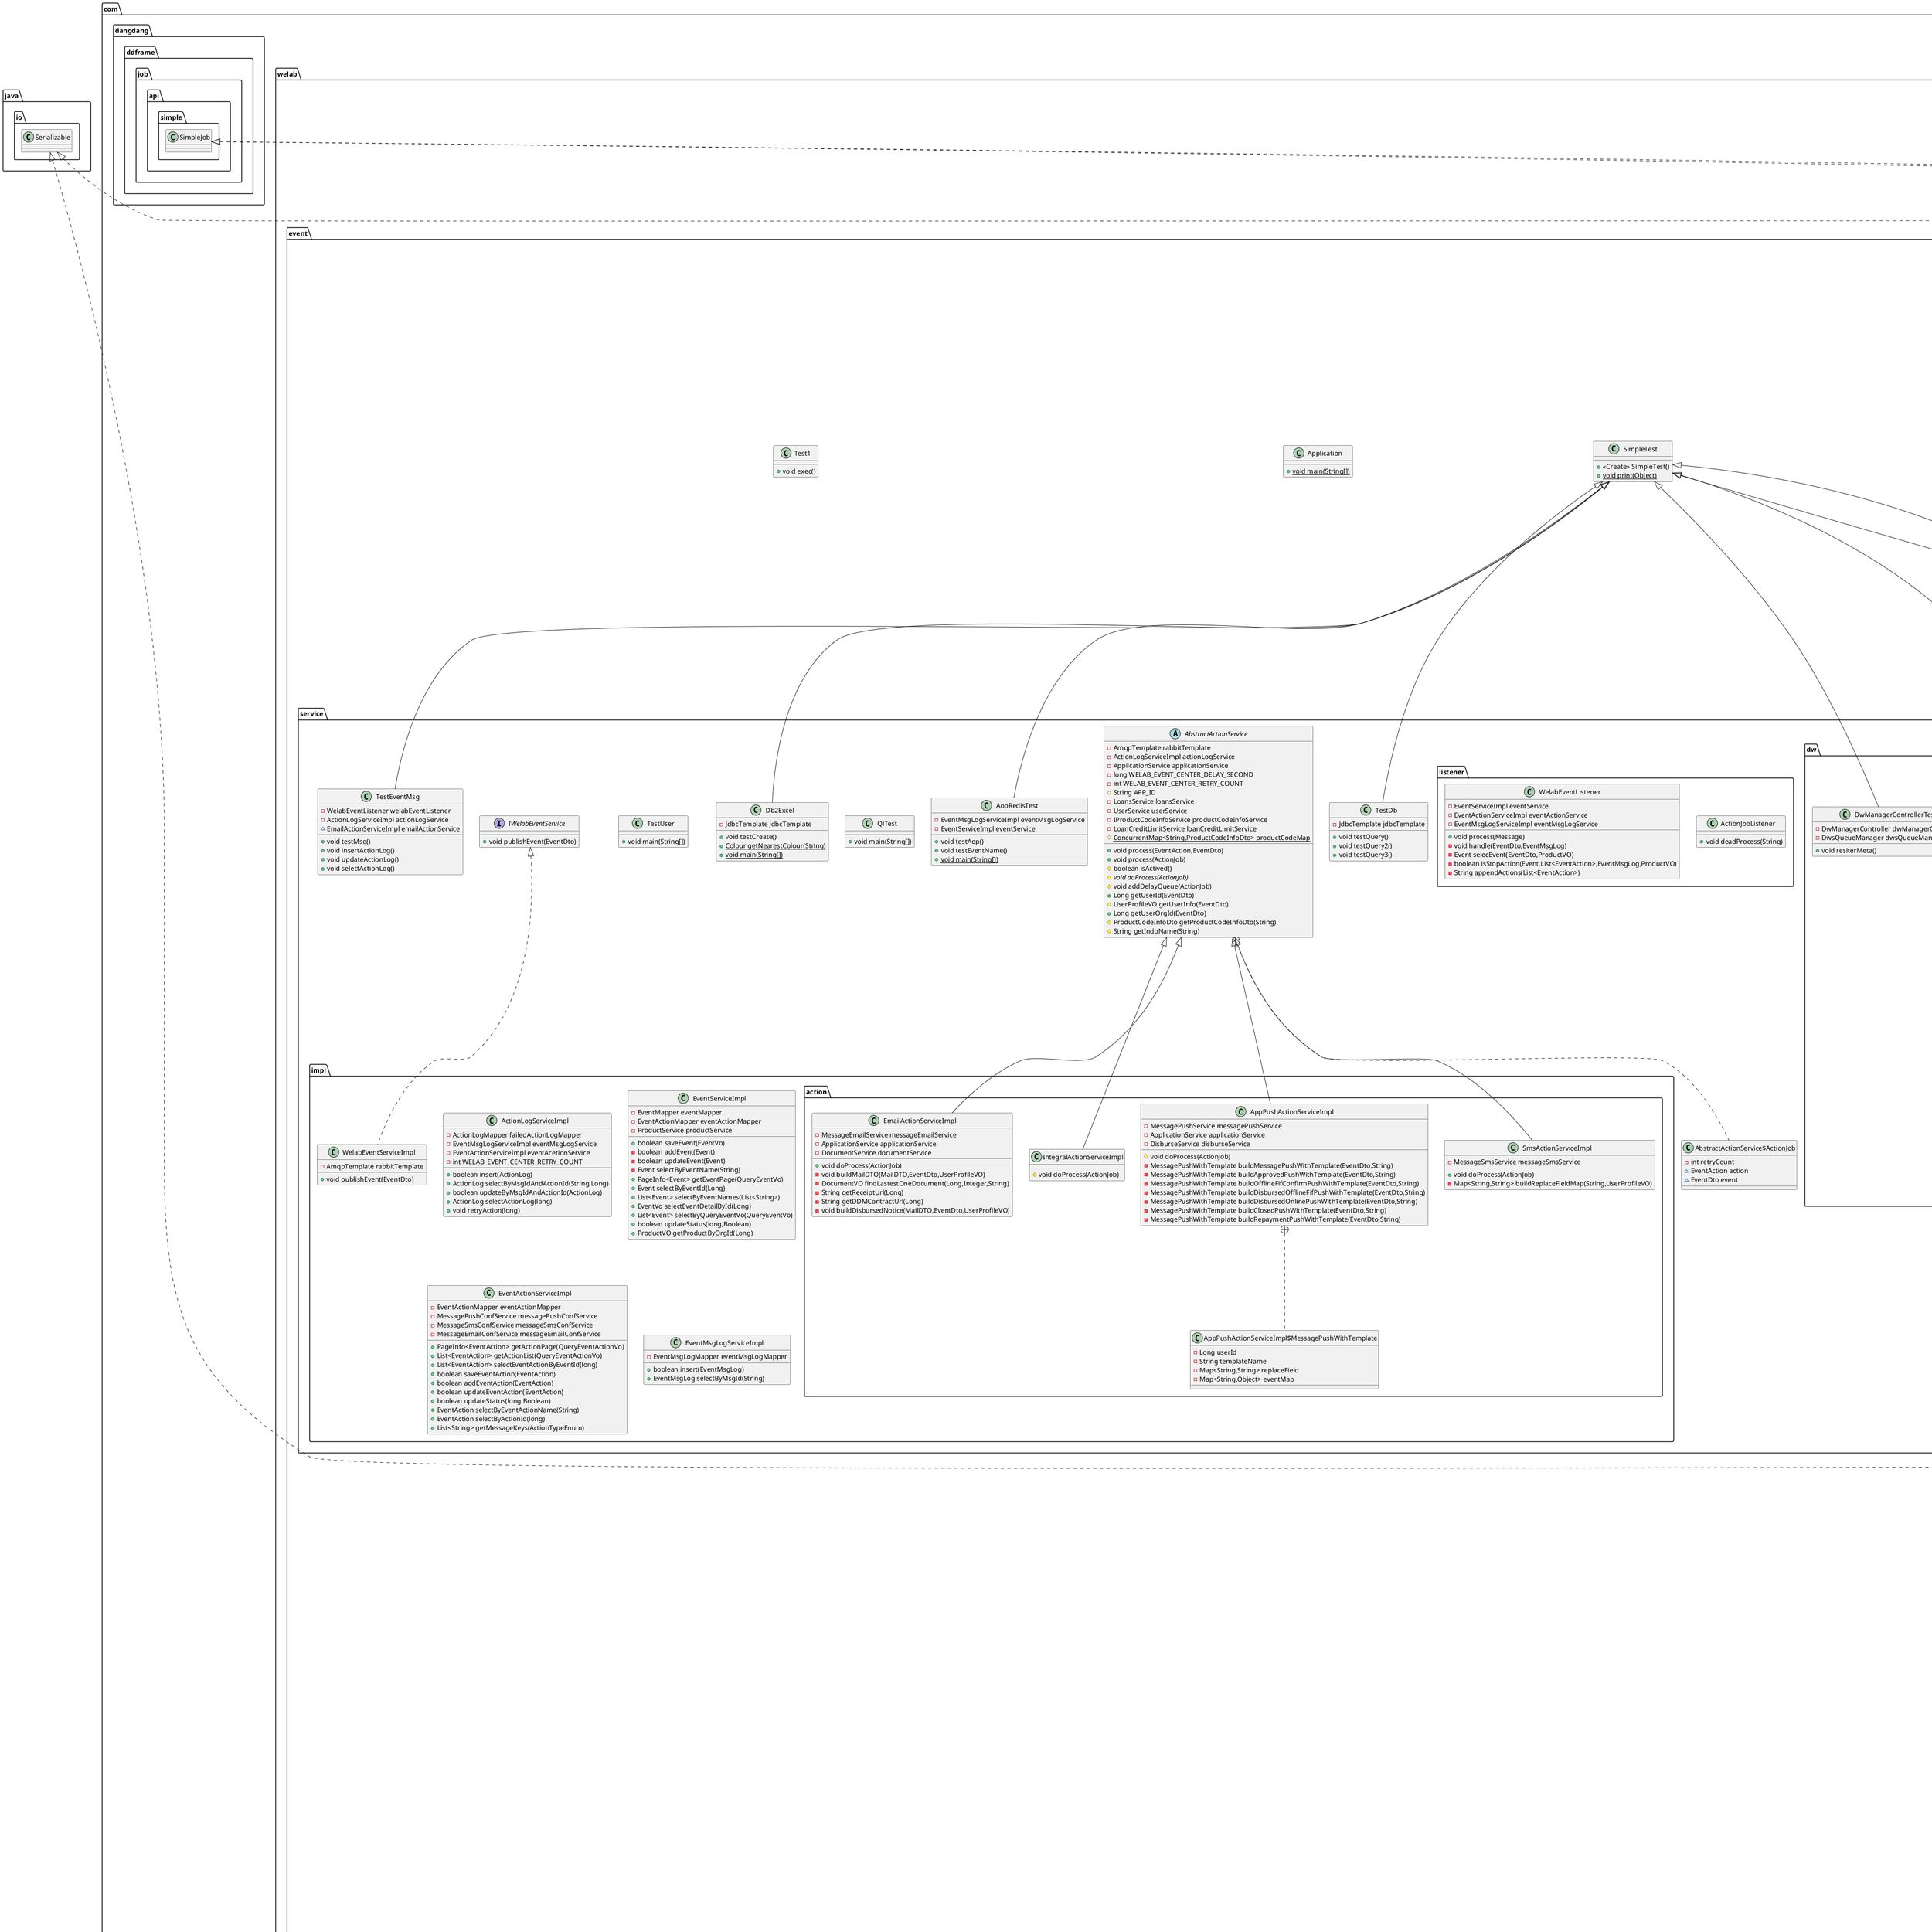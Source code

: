 @startuml
class com.welab.event.service.TestDb {
- JdbcTemplate jdbcTemplate
+ void testQuery()
+ void testQuery2()
+ void testQuery3()
}
class com.welab.event.web.EventControllerTest {
+ void testSave()
}
abstract class com.welab.event.service.AbstractActionService {
- AmqpTemplate rabbitTemplate
- ActionLogServiceImpl actionLogService
- ApplicationService applicationService
- long WELAB_EVENT_CENTER_DELAY_SECOND
- int WELAB_EVENT_CENTER_RETRY_COUNT
# String APP_ID
- LoansService loansService
- UserService userService
- IProductCodeInfoService productCodeInfoService
- LoanCreditLimitService loanCreditLimitService
# {static} ConcurrentMap<String,ProductCodeInfoDto> productCodeMap
+ void process(EventAction,EventDto)
+ void process(ActionJob)
# boolean isActived()
# {abstract}void doProcess(ActionJob)
# void addDelayQueue(ActionJob)
+ Long getUserId(EventDto)
# UserProfileVO getUserInfo(EventDto)
+ Long getUserOrgId(EventDto)
# ProductCodeInfoDto getProductCodeInfoDto(String)
# String getIndoName(String)
}
class com.welab.event.service.AbstractActionService$ActionJob {
- int retryCount
~ EventAction action
~ EventDto event
}
interface com.welab.event.mapper.SecondaryProcessingMetaMapper {
~ long countByExample(SecondaryProcessingMetaExample)
~ int deleteByExample(SecondaryProcessingMetaExample)
~ int deleteByPrimaryKey(Long)
~ int insert(SecondaryProcessingMeta)
~ int insertSelective(SecondaryProcessingMeta)
~ List<SecondaryProcessingMeta> selectByExampleWithBLOBs(SecondaryProcessingMetaExample)
~ List<SecondaryProcessingMeta> selectByExample(SecondaryProcessingMetaExample)
~ SecondaryProcessingMeta selectByPrimaryKey(Long)
~ int updateByExampleSelective(SecondaryProcessingMeta,SecondaryProcessingMetaExample)
~ int updateByExampleWithBLOBs(SecondaryProcessingMeta,SecondaryProcessingMetaExample)
~ int updateByExample(SecondaryProcessingMeta,SecondaryProcessingMetaExample)
~ int updateByPrimaryKeySelective(SecondaryProcessingMeta)
~ int updateByPrimaryKeyWithBLOBs(SecondaryProcessingMeta)
~ int updateByPrimaryKey(SecondaryProcessingMeta)
}
class com.welab.event.service.impl.action.SmsActionServiceImpl {
- MessageSmsService messageSmsService
+ void doProcess(ActionJob)
- Map<String,String> buildReplaceFieldMap(String,UserProfileVO)
}
interface com.welab.event.config.rocketmq.listener.MsgQueueListener {
+ void execute(MetaData)
}
class com.welab.event.config.DWConfigruation {
- RocketMQConsumerCmdExe rocketMQConsumerCmdExe
- Environment env
+ DruidDataSource getAllRead()
+ void run(ApplicationArguments)
}
class com.welab.event.service.impl.WelabEventServiceImpl {
- AmqpTemplate rabbitTemplate
+ void publishEvent(EventDto)
}
class com.welab.event.constant.WeLabEventConstants {
+ {static} long DEFAULT_ORG_ID
+ {static} int DEFAULT_PAGE
+ {static} int DEFAULT_PAGE_SIZE
+ {static} String DEFAULT_ENCODING
+ {static} String REDIS_KEY_PREFIX
- <<Create>> WeLabEventConstants()
+ {static} String getCacheKey(String)
}
class com.welab.event.constant.WeLabEventConstants$EventParamConstant {
+ {static} String EVENT_PARAM_MAP_CACHE_USER_INFO_KEY
+ {static} String EVENT_PARAM_MAP_USER_ID_KEY
+ {static} String EVENT_PARAM_MAP_USER_MOBILE_KEY
+ {static} String EVENT_PARAM_MAP_LOAN_NUMBER_KEY
+ {static} String EVENT_PARAM_MAP_ORG_ID_KEY
+ {static} String EVENT_PARAM_MAP_CLOSEDAT_KEY
+ {static} String EVENT_PARAM_MAP_REPAYMENT_AMOUNT_KEY
+ {static} String EVENT_PARAM_MAP_REPAYMENTAT_KEY
+ {static} String EVENT_PARAM_MAP_DISBURSEDDATE_KEY
+ {static} String EVENT_PARAM_MAP_DISBURSEAMOUNT_KEY
+ {static} String EVENT_PARAM_MAP_VIRTUALACCOUNTS_KEY
- <<Create>> EventParamConstant()
}
class com.welab.event.constant.WeLabEventConstants$ActionConfigConstant {
+ {static} String SMS_ACTION_BEAN_NAME
+ {static} String EMAIL_ACTION_BEAN_NAME
+ {static} String APP_PUSH_ACTION_BEAN_NAME
+ {static} String INTEGRAL_ACTION_BEAN_NAME
- <<Create>> ActionConfigConstant()
}
class com.welab.event.service.AopRedisTest {
- EventMsgLogServiceImpl eventMsgLogService
- EventServiceImpl eventService
+ void testAop()
+ void testEventName()
+ {static} void main(String[])
}
class com.welab.event.model.EventMsgLog {
- Long id
- String msgId
- Long userId
- String name
- String param
- String actions
- Date createdAt
}
class com.welab.event.model.PartitionData {
- Integer patition
- String topic
- Long offset
- String msgId
- MetaData mmsg
}
class com.welab.event.app.command.dw.AssociationRelationshipHandlerCmdExe {
# RestStatus sinkData(EsData)
# EsData buildSinkData(DmHandlerInfo)
# void reBuildData(AssociationRelationDmHandlerInfo,EsData,String)
- void reBuildDataByPkConfig(AssociationRelationDmHandlerInfo,EsData,String)
- void reBuildDataBySql(AssociationRelationDmHandlerInfo,EsData,String)
}
class com.welab.event.service.impl.ActionLogServiceImpl {
- ActionLogMapper failedActionLogMapper
- EventMsgLogServiceImpl eventMsgLogService
- EventActionServiceImpl eventAcetionService
- int WELAB_EVENT_CENTER_RETRY_COUNT
+ boolean insert(ActionLog)
+ ActionLog selectByMsgIdAndActionId(String,Long)
+ boolean updateByMsgIdAndActionId(ActionLog)
+ ActionLog selectActionLog(long)
+ void retryAction(long)
}
class com.welab.event.app.command.dw.second.AssociationRelationHandler {
- String sourceDwTable
- List<String> keyFields
- String sourceDwTableNestedFieldName
- boolean nested
~ JedisCluster clusterClient
+ <<Create>> AssociationRelationHandler(JSONObject)
+ void handler(EsDataExt)
# void initBean()
+ boolean filter(EsDataExt)
+ ConsumeConcurrentlyStatus consumeMessage(List<MessageExt>,ConsumeConcurrentlyContext)
}
class com.welab.event.util.LocalCacheUtils {
- {static} Cache<String,Object> LOCAL_CACHE
+ {static} String METADATA_KEY
+ {static} String cacheKey
+ {static} String OTHERKEY
- <<Create>> LocalCacheUtils()
+ {static} MetaDataMapping getMetaData(String)
+ {static} List<String> getMetaDataMappingList()
+ {static} CanalMetaInfo getMetaInfoOtherConfig(String)
+ {static} void refresh(String)
}
class com.welab.event.vo.MetaInitVo {
- String meta
- String fullDataTask
- Object pkVlaue
- boolean pkVbatch
}
class com.welab.event.config.rocketmq.listener.MetaDataProcess {
- MetaDataMappingManager metaDataMappingManager
+ void execute(MetaData)
}
class com.welab.event.vo.CanalMetaInfoVO {
- Long id
- String metaName
- String currentMode
- Long lastPkId
- String meta
- String metaUpdate
- String initScript
}
class com.welab.event.app.manager.group.DwsGroupForTopicManager {
+ void subscriptionQueue(String,boolean,String)
# void subscriptionHandler(String,Map<String,List<ConsumerInfo>>,int,String)
# void subsQueue(String,int,AtomicInteger,String,String,String)
+ void registerMeta(String)
+ void registerTopic(String,String)
+ boolean buildPartition(List<String>,RocketMQDWSConsumerComponent)
+ Integer getMaxSubs(String,boolean)
+ void registerPath(String)
+ String getBeanType()
}
enum com.welab.event.enums.MetaInfoStatusEnum {
+  FULL_COLUMN
+  INCREMENT_COLUMN
+  NORMAL
- int mode
+ {static} MetaInfoStatusEnum getEnum(Integer)
}
class com.welab.event.service.QlTest {
+ {static} void main(String[])
}
interface com.welab.event.mapper.EventActionMapper {
~ int insert(EventAction)
~ List<EventAction> selectByQueryEventActionVo(QueryEventActionVo)
~ int updateByPrimaryKey(EventAction)
~ List<EventAction> selectEventActionByEventId(Long)
~ int deleteEventActionByEventId(Long)
~ int insertEventActionRel(Long,List<Long>)
}
class com.welab.event.model.dw.ConsumerInfo {
- String dataBase
- String sourceTable
- String targetTable
}
enum com.welab.event.constant.ESHandlerTypeEnum {
+  WRITE_HANDLER
+  SCRIPT_HANDLER
- Byte typeValue
}
class com.welab.event.vo.QueryEventActionVo {
- int pageNum
- int pageSize
- String nameLike
}
class com.welab.event.app.component.es.EsUtilComponent {
- RestHighLevelClient client
- JedisCluster redisClient
- {static} ConcurrentHashMap<String,String> SCRIPT_MAP
- String INDEX
- String UPDATE
- String DELETE
+ RestStatus createIndex(String)
+ RestStatus addDocument(String,JSONObject,String)
+ RestStatus addScript(String,String)
- void initScript(String,String)
+ void addColumn(String,JSONObject)
- XContentBuilder buildProp(XContentBuilder,String,JSONObject)
- XContentBuilder newProp(XContentBuilder,JSONObject)
- XContentBuilder process(XContentBuilder,JSONObject)
+ RestStatus deleteDocument(String,String)
+ RestStatus updateDocument(UpdateRequest)
+ RestStatus updateDocument(String,JSONObject,String)
+ RestStatus updateToDeleteDocument(String,JSONObject,String)
+ boolean existDocument(String,String)
+ Map<String,Object> findDocumentAllFiled(String,String,String[])
+ RestStatus updateOrAddNested(String,JSONObject,String,String,String,String)
+ RestStatus bulkRequest(String,Map<String,Object>)
+ RestStatus bulkRequestForUpdate(String,List<UpdateRequest>)
# String getFailMsg(BulkItemResponse,DocWriteRequest<?>)
+ MultiGetResponse bulkRequestForGet(String,List<Item>)
+ RestStatus bulkRequestForAdd(String,List<IndexRequest>)
+ UpdateRequest buildExecScript(String,String,String)
+ SearchResponse search(SearchRequest)
+ JSONObject queryOneBySQL(String)
+ JSONObject queryOneBySQL(String,List<JSONObject>)
+ {static} Comparator<? super JSONObject> buildComparator(List<JSONObject>)
}
class com.welab.event.model.CanalMetaProcessExample {
# String orderByClause
# boolean distinct
# List<Criteria> oredCriteria
+ <<Create>> CanalMetaProcessExample()
+ void setOrderByClause(String)
+ String getOrderByClause()
+ void setDistinct(boolean)
+ boolean isDistinct()
+ List<Criteria> getOredCriteria()
+ void or(Criteria)
+ Criteria or()
+ Criteria createCriteria()
# Criteria createCriteriaInternal()
+ void clear()
}
abstract class com.welab.event.model.CanalMetaProcessExample$GeneratedCriteria {
# List<Criterion> criteria
# <<Create>> GeneratedCriteria()
+ boolean isValid()
+ List<Criterion> getAllCriteria()
+ List<Criterion> getCriteria()
# void addCriterion(String)
# void addCriterion(String,Object,String)
# void addCriterion(String,Object,Object,String)
+ Criteria andIdIsNull()
+ Criteria andIdIsNotNull()
+ Criteria andIdEqualTo(Long)
+ Criteria andIdNotEqualTo(Long)
+ Criteria andIdGreaterThan(Long)
+ Criteria andIdGreaterThanOrEqualTo(Long)
+ Criteria andIdLessThan(Long)
+ Criteria andIdLessThanOrEqualTo(Long)
+ Criteria andIdIn(List<Long>)
+ Criteria andIdNotIn(List<Long>)
+ Criteria andIdBetween(Long,Long)
+ Criteria andIdNotBetween(Long,Long)
+ Criteria andMetaIsNull()
+ Criteria andMetaIsNotNull()
+ Criteria andMetaEqualTo(String)
+ Criteria andMetaNotEqualTo(String)
+ Criteria andMetaGreaterThan(String)
+ Criteria andMetaGreaterThanOrEqualTo(String)
+ Criteria andMetaLessThan(String)
+ Criteria andMetaLessThanOrEqualTo(String)
+ Criteria andMetaLike(String)
+ Criteria andMetaNotLike(String)
+ Criteria andMetaIn(List<String>)
+ Criteria andMetaNotIn(List<String>)
+ Criteria andMetaBetween(String,String)
+ Criteria andMetaNotBetween(String,String)
+ Criteria andTopicIsNull()
+ Criteria andTopicIsNotNull()
+ Criteria andTopicEqualTo(String)
+ Criteria andTopicNotEqualTo(String)
+ Criteria andTopicGreaterThan(String)
+ Criteria andTopicGreaterThanOrEqualTo(String)
+ Criteria andTopicLessThan(String)
+ Criteria andTopicLessThanOrEqualTo(String)
+ Criteria andTopicLike(String)
+ Criteria andTopicNotLike(String)
+ Criteria andTopicIn(List<String>)
+ Criteria andTopicNotIn(List<String>)
+ Criteria andTopicBetween(String,String)
+ Criteria andTopicNotBetween(String,String)
+ Criteria andPartitionTextIsNull()
+ Criteria andPartitionTextIsNotNull()
+ Criteria andPartitionTextEqualTo(String)
+ Criteria andPartitionTextNotEqualTo(String)
+ Criteria andPartitionTextGreaterThan(String)
+ Criteria andPartitionTextGreaterThanOrEqualTo(String)
+ Criteria andPartitionTextLessThan(String)
+ Criteria andPartitionTextLessThanOrEqualTo(String)
+ Criteria andPartitionTextLike(String)
+ Criteria andPartitionTextNotLike(String)
+ Criteria andPartitionTextIn(List<String>)
+ Criteria andPartitionTextNotIn(List<String>)
+ Criteria andPartitionTextBetween(String,String)
+ Criteria andPartitionTextNotBetween(String,String)
+ Criteria andPartitionIsNull()
+ Criteria andPartitionIsNotNull()
+ Criteria andPartitionEqualTo(Integer)
+ Criteria andPartitionNotEqualTo(Integer)
+ Criteria andPartitionGreaterThan(Integer)
+ Criteria andPartitionGreaterThanOrEqualTo(Integer)
+ Criteria andPartitionLessThan(Integer)
+ Criteria andPartitionLessThanOrEqualTo(Integer)
+ Criteria andPartitionIn(List<Integer>)
+ Criteria andPartitionNotIn(List<Integer>)
+ Criteria andPartitionBetween(Integer,Integer)
+ Criteria andPartitionNotBetween(Integer,Integer)
+ Criteria andCreatedAtIsNull()
+ Criteria andCreatedAtIsNotNull()
+ Criteria andCreatedAtEqualTo(Date)
+ Criteria andCreatedAtNotEqualTo(Date)
+ Criteria andCreatedAtGreaterThan(Date)
+ Criteria andCreatedAtGreaterThanOrEqualTo(Date)
+ Criteria andCreatedAtLessThan(Date)
+ Criteria andCreatedAtLessThanOrEqualTo(Date)
+ Criteria andCreatedAtIn(List<Date>)
+ Criteria andCreatedAtNotIn(List<Date>)
+ Criteria andCreatedAtBetween(Date,Date)
+ Criteria andCreatedAtNotBetween(Date,Date)
+ Criteria andUpdatedAtIsNull()
+ Criteria andUpdatedAtIsNotNull()
+ Criteria andUpdatedAtEqualTo(Date)
+ Criteria andUpdatedAtNotEqualTo(Date)
+ Criteria andUpdatedAtGreaterThan(Date)
+ Criteria andUpdatedAtGreaterThanOrEqualTo(Date)
+ Criteria andUpdatedAtLessThan(Date)
+ Criteria andUpdatedAtLessThanOrEqualTo(Date)
+ Criteria andUpdatedAtIn(List<Date>)
+ Criteria andUpdatedAtNotIn(List<Date>)
+ Criteria andUpdatedAtBetween(Date,Date)
+ Criteria andUpdatedAtNotBetween(Date,Date)
}
class com.welab.event.model.CanalMetaProcessExample$Criteria {
# <<Create>> Criteria()
}
class com.welab.event.model.CanalMetaProcessExample$Criterion {
- String condition
- Object value
- Object secondValue
- boolean noValue
- boolean singleValue
- boolean betweenValue
- boolean listValue
- String typeHandler
# <<Create>> Criterion(String)
# <<Create>> Criterion(String,Object,String)
# <<Create>> Criterion(String,Object)
# <<Create>> Criterion(String,Object,Object,String)
# <<Create>> Criterion(String,Object,Object)
+ String getCondition()
+ Object getValue()
+ Object getSecondValue()
+ boolean isNoValue()
+ boolean isSingleValue()
+ boolean isBetweenValue()
+ boolean isListValue()
+ String getTypeHandler()
}
class com.welab.event.app.component.fulldatatask.IncrementColumnFullDataComponent {
~ void runTask()
- void doMigrate(CanalMetaInfo,JSONObject,String,Set<String>,Map<String,List<String>>)
}
class com.welab.event.model.CanalMetaInfoExample {
# String orderByClause
# boolean distinct
# List<Criteria> oredCriteria
+ <<Create>> CanalMetaInfoExample()
+ void setOrderByClause(String)
+ String getOrderByClause()
+ void setDistinct(boolean)
+ boolean isDistinct()
+ List<Criteria> getOredCriteria()
+ void or(Criteria)
+ Criteria or()
+ Criteria createCriteria()
# Criteria createCriteriaInternal()
+ void clear()
}
abstract class com.welab.event.model.CanalMetaInfoExample$GeneratedCriteria {
# List<Criterion> criteria
# <<Create>> GeneratedCriteria()
+ boolean isValid()
+ List<Criterion> getAllCriteria()
+ List<Criterion> getCriteria()
# void addCriterion(String)
# void addCriterion(String,Object,String)
# void addCriterion(String,Object,Object,String)
+ Criteria andIdIsNull()
+ Criteria andIdIsNotNull()
+ Criteria andIdEqualTo(Long)
+ Criteria andIdNotEqualTo(Long)
+ Criteria andIdGreaterThan(Long)
+ Criteria andIdGreaterThanOrEqualTo(Long)
+ Criteria andIdLessThan(Long)
+ Criteria andIdLessThanOrEqualTo(Long)
+ Criteria andIdIn(List<Long>)
+ Criteria andIdNotIn(List<Long>)
+ Criteria andIdBetween(Long,Long)
+ Criteria andIdNotBetween(Long,Long)
+ Criteria andMetaNameIsNull()
+ Criteria andMetaNameIsNotNull()
+ Criteria andMetaNameEqualTo(String)
+ Criteria andMetaNameNotEqualTo(String)
+ Criteria andMetaNameGreaterThan(String)
+ Criteria andMetaNameGreaterThanOrEqualTo(String)
+ Criteria andMetaNameLessThan(String)
+ Criteria andMetaNameLessThanOrEqualTo(String)
+ Criteria andMetaNameLike(String)
+ Criteria andMetaNameNotLike(String)
+ Criteria andMetaNameIn(List<String>)
+ Criteria andMetaNameNotIn(List<String>)
+ Criteria andMetaNameBetween(String,String)
+ Criteria andMetaNameNotBetween(String,String)
+ Criteria andCurrentModeIsNull()
+ Criteria andCurrentModeIsNotNull()
+ Criteria andCurrentModeEqualTo(String)
+ Criteria andCurrentModeNotEqualTo(String)
+ Criteria andCurrentModeGreaterThan(String)
+ Criteria andCurrentModeGreaterThanOrEqualTo(String)
+ Criteria andCurrentModeLessThan(String)
+ Criteria andCurrentModeLessThanOrEqualTo(String)
+ Criteria andCurrentModeLike(String)
+ Criteria andCurrentModeNotLike(String)
+ Criteria andCurrentModeIn(List<String>)
+ Criteria andCurrentModeNotIn(List<String>)
+ Criteria andCurrentModeBetween(String,String)
+ Criteria andCurrentModeNotBetween(String,String)
+ Criteria andLastPkIdIsNull()
+ Criteria andLastPkIdIsNotNull()
+ Criteria andLastPkIdEqualTo(Long)
+ Criteria andLastPkIdNotEqualTo(Long)
+ Criteria andLastPkIdGreaterThan(Long)
+ Criteria andLastPkIdGreaterThanOrEqualTo(Long)
+ Criteria andLastPkIdLessThan(Long)
+ Criteria andLastPkIdLessThanOrEqualTo(Long)
+ Criteria andLastPkIdIn(List<Long>)
+ Criteria andLastPkIdNotIn(List<Long>)
+ Criteria andLastPkIdBetween(Long,Long)
+ Criteria andLastPkIdNotBetween(Long,Long)
+ Criteria andCreatedAtIsNull()
+ Criteria andCreatedAtIsNotNull()
+ Criteria andCreatedAtEqualTo(Date)
+ Criteria andCreatedAtNotEqualTo(Date)
+ Criteria andCreatedAtGreaterThan(Date)
+ Criteria andCreatedAtGreaterThanOrEqualTo(Date)
+ Criteria andCreatedAtLessThan(Date)
+ Criteria andCreatedAtLessThanOrEqualTo(Date)
+ Criteria andCreatedAtIn(List<Date>)
+ Criteria andCreatedAtNotIn(List<Date>)
+ Criteria andCreatedAtBetween(Date,Date)
+ Criteria andCreatedAtNotBetween(Date,Date)
+ Criteria andUpdatedAtIsNull()
+ Criteria andUpdatedAtIsNotNull()
+ Criteria andUpdatedAtEqualTo(Date)
+ Criteria andUpdatedAtNotEqualTo(Date)
+ Criteria andUpdatedAtGreaterThan(Date)
+ Criteria andUpdatedAtGreaterThanOrEqualTo(Date)
+ Criteria andUpdatedAtLessThan(Date)
+ Criteria andUpdatedAtLessThanOrEqualTo(Date)
+ Criteria andUpdatedAtIn(List<Date>)
+ Criteria andUpdatedAtNotIn(List<Date>)
+ Criteria andUpdatedAtBetween(Date,Date)
+ Criteria andUpdatedAtNotBetween(Date,Date)
}
class com.welab.event.model.CanalMetaInfoExample$Criterion {
- String condition
- Object value
- Object secondValue
- boolean noValue
- boolean singleValue
- boolean betweenValue
- boolean listValue
- String typeHandler
# <<Create>> Criterion(String)
# <<Create>> Criterion(String,Object,String)
# <<Create>> Criterion(String,Object)
# <<Create>> Criterion(String,Object,Object,String)
# <<Create>> Criterion(String,Object,Object)
+ String getCondition()
+ Object getValue()
+ Object getSecondValue()
+ boolean isNoValue()
+ boolean isSingleValue()
+ boolean isBetweenValue()
+ boolean isListValue()
+ String getTypeHandler()
}
class com.welab.event.model.CanalMetaInfoExample$Criteria {
# <<Create>> Criteria()
}
class com.welab.event.controller.EventController {
- EventServiceImpl eventService
- ProductService productService
+ Response<PageInfo<Event>> eventPage(QueryEventVo)
+ Response<EventVo> detail(Long)
+ Response save(EventVo)
+ Response updateStatus(Event)
+ Response<List<ProductVO>> platform()
}
class com.welab.event.vo.QueryEventVo {
- int pageNum
- int pageSize
- String nameLike
- List<String> nameList
}
class com.welab.event.app.manager.BulkBuilderManager {
+ List<UpdateRequest> buildUpdateRequest(EsData)
+ UpdateRequest buildUpdateRequest(String,JSONObject,String)
+ UpdateRequest buildScriptRequest(String,JSONObject,String,ScriptConfig)
+ UpdateRequest buildUpdateNestedRequest(String,EsData,int,String)
+ UpdateRequest buildInitScriptRequest(String,String,JSONObject)
+ IndexRequest buildAddRequest(String,JSONObject,String)
}
class com.welab.event.vo.EventVo {
~ List<EventAction> actionList
~ List<Long> actionIds
}
class com.welab.event.controller.DwsMetaManagerController {
- BaseCanalMetaInfoService baseCanalMetaInfoService
+ Response<List<CanalMetaInfoVO>> getMetaInfoList(String)
+ Response<Object> updateMetaInfoList(CanalMetaInfoVO)
}
class com.welab.event.app.manager.MetaDataManager {
+ void refresh(String)
}
class com.welab.event.app.manager.DwsQueueManager {
- String beanType
- List<AbstractDwsGroupManager> managerList
~ Map<String,AbstractDwsGroupManager> beanMap
~ String fixedBeanType
+ void init()
- AbstractDwsGroupManager getBean()
+ void registerMeta(String)
+ void registerTopic(String,String)
+ void subscriptionQueue(String,boolean,String)
+ void logout(String)
+ void pause(String)
+ void start(String)
+ void restart(String)
+ void continueTask(String)
+ void registerPath(String)
+ void destroy()
+ void reBuildAndStart(String)
+ void rebuildAndStart(MetaInitVo)
}
class com.welab.event.controller.TestController {
- IWelabEventService welabEventService
+ String testPublish(HttpServletRequest)
}
class com.welab.event.exception.ActionDelayQueueException {
}
class com.welab.event.app.manager.group.DwsGroupForMetaManager {
+ void subscriptionQueue(String,boolean,String)
# void subscriptionHandler(String,Map<String,List<ConsumerInfo>>,int,String)
# void subsQueue(String,int,AtomicInteger,String,String,String)
+ void registerMeta(String)
+ void registerTopic(String,String)
+ boolean buildPartition(List<String>,RocketMQDWSConsumerComponent)
+ Integer getMaxSubs(String,boolean)
+ void registerPath(String)
+ String getBeanType()
}
class com.welab.event.service.impl.action.AppPushActionServiceImpl {
- MessagePushService messagePushService
- ApplicationService applicationService
- DisburseService disburseService
# void doProcess(ActionJob)
- MessagePushWithTemplate buildMessagePushWithTemplate(EventDto,String)
- MessagePushWithTemplate buildApprovedPushWithTemplate(EventDto,String)
- MessagePushWithTemplate buildOfflineFifConfirmPushWithTemplate(EventDto,String)
- MessagePushWithTemplate buildDisbursedOfflineFifPushWithTemplate(EventDto,String)
- MessagePushWithTemplate buildDisbursedOnlinePushWithTemplate(EventDto,String)
- MessagePushWithTemplate buildClosedPushWithTemplate(EventDto,String)
- MessagePushWithTemplate buildRepaymentPushWithTemplate(EventDto,String)
}
class com.welab.event.service.impl.action.AppPushActionServiceImpl$MessagePushWithTemplate {
- Long userId
- String templateName
- Map<String,String> replaceField
- Map<String,Object> eventMap
}
class com.welab.event.controller.ActionController {
- EventActionServiceImpl actionService
- ActionLogServiceImpl actionLogService
+ Response<List<EventAction>> all(QueryEventActionVo)
+ Response<PageInfo<EventAction>> actionPage(QueryEventActionVo)
+ Response save(EventAction)
+ Response updateStatus(EventAction)
+ Response<List<String>> getMessageKeys(String)
+ Response<List<String>> actionTypes()
+ Response retry(Long)
}
interface com.welab.event.mapper.EventMapper {
~ int insert(Event)
~ List<Event> selectByQueryEventVo(QueryEventVo)
~ int updateByPrimaryKey(Event)
}
class com.welab.event.constant.EventParamConstans {
+ {static} String WELAB_EVENT_SKIP_EVENT_ACTION_KEY
+ {static} String WELAB_EVENT_DISBURSED_EMAIL_ACTION_NAME
}
class com.welab.event.service.dw.DmHandlerCmdExeTest {
+ void dmHandlerForCount()
}
class com.welab.event.util.FullDataTaskSqlBuilderUtil {
+ {static} String buildPkSql(SQLmodel)
+ {static} String buildSlaveSql(SQLmodel)
}
class com.welab.event.util.FullDataTaskSqlBuilderUtil$SQLmodel {
- String tableKey
- JSONObject tableJson
- List<String> pkNames
- String limit
- List<String> columnList
- JSONObject where
+ <<Create>> SQLmodel(String,JSONObject,List<String>,String)
+ <<Create>> SQLmodel(String,JSONObject,List<String>,String,List<String>)
+ <<Create>> SQLmodel(String,List<String>,JSONObject)
+ <<Create>> SQLmodel(String,List<String>,JSONObject,JSONObject)
}
abstract class com.welab.event.model.dm.DmHandlerInfo {
- String sourceIndex
- String sourcePkName
- List<String> condition
- String sinkIndex
- String sinkPkNames
+ {abstract}boolean build(EsData,JSONObject)
}
class com.welab.event.service.Db2Excel {
- JdbcTemplate jdbcTemplate
+ void testCreate()
+ {static} Colour getNearestColour(String)
+ {static} void main(String[])
}
class com.welab.event.app.manager.DatawarehouseZkManager {
- ZkUtil zkUtil
- String ROOT
- String datawarehouse
- String ip
- String ipPath
- String username
- String password
- String address
+ void init()
- String pathstartHandler(String)
+ String getMetaPartition(String)
+ String getMetaVersion(String)
+ boolean registerMeta(String)
+ void addIPMeta(String)
+ boolean logoutMeta(String)
+ void metadataListener()
+ void activeListener(ChildEventHook)
+ void removeMeta(String)
}
interface com.welab.event.app.manager.DatawarehouseZkManager$ChildEventHook {
+ void changing(PathChildrenCacheEvent)
}
class com.welab.event.SimpleTest {
+ <<Create>> SimpleTest()
+ {static} void print(Object)
}
class com.welab.event.config.DwsNameManager {
- {static} ApplicationContext context
+ void setApplicationContext(ApplicationContext)
+ {static} String getTableName(String)
+ String getTopic(String)
}
class com.welab.event.app.command.rocketmq.RocketMQConsumerCmdExe {
- DatawarehouseZkManager datawarehouseZkManager
- CheckPartitionChanagedManager checkPartitionChanagedManager
- DwsQueueManager dwsqueueManager
- LinkedBlockingQueue<Runnable> consumerQueue
- Integer device
- {static} double BLOCK_NUM
- {static} int MAX_COMMON_THREAD_COUNT
~ BlockingQueue<Runnable> queue
~ ThreadPoolExecutor queuePullPool
+ void start()
- void putStart(String[])
- void putStart()
+ void loadMeta()
}
class com.welab.event.app.command.rocketmq.RocketMQConsumerCmdExe$ConsumerManagerTask {
- int errorTimes
+ void run()
}
class com.welab.event.app.command.dw.DwsHandlerCmdExe {
- EsUtilComponent esUtil
- EsInsertToUpdateCmdExe esInsertToUpdateCmdExe
- JedisCluster redisClient
- BulkBuilderManager bulkBuilderManager
- RocketMQProducer rocketMQProducer
- SecondHandlerManager secondHandlerManager
- ScheduledExecutorService delayExector
+ RestStatus saveDocument(EsData)
+ RestStatus saveDocument(EsData,int)
- void nestedDelete(EsData,String)
- void delete(EsData,int,String)
- void nestedHandler(EsData,String,String)
- void nestedHandler(EsData,String)
- void insert(EsData,int,String)
}
class com.welab.event.util.DWSExpressUtil {
~ {static} Pattern numPattern
+ {static} boolean isBlank(String)
+ {static} boolean isNum(String)
+ {static} boolean contains(String,String)
+ {static} String replace(String,String,String)
+ {static} Integer replaceToInt(String,String)
}
class com.welab.event.model.dw.EsDataExt {
- String dataId
- EsData data
}
class com.welab.event.service.TestUser {
+ {static} void main(String[])
}
class com.welab.event.web.ActionControllerTest {
+ void testSave()
+ void testQuery()
}
class com.welab.event.aop.RedisAspect {
- JedisCluster jedisCluster
+ void cachePointcut()
+ void doPut(JoinPoint,Object,RedisCachePut)
+ void doClear(JoinPoint,RedisCacheClear)
+ Object doCache(ProceedingJoinPoint,RedisCache)
- Object save2Redis(String,RedisCache,Object)
- String buildRedisKey(RedisCache,JoinPoint,ExpressionParser,StandardEvaluationContext)
- boolean isEnableCacheAction(RedisCache,JoinPoint,ExpressionParser,StandardEvaluationContext)
- StandardEvaluationContext initContextVariables(JoinPoint)
}
class com.welab.event.app.manager.CheckPartitionChanagedManager {
- String beanType
- DatawarehouseZkManager datawarehouseZkManager
- DwsQueueManager dwsQueueManager
- Map<String,String> metaPartition
- Map<String,RocketMQDWSConsumerComponent> metaRocketMq
+ void checkPartition(String,String,RocketMQDWSConsumerComponent)
+ void checkPartition()
}
class com.welab.event.app.manager.CheckPartitionChanagedManager$CheckPartitionThread {
+ void run()
}
class com.welab.event.app.component.rocketmq.RocketMQConsumer {
- Environment env
- ZkUtil zkUtil
- String ROOT
- String path
- String ip
~ Map<String,DefaultMQPushConsumer> cacheConsumer
+ void init()
+ void subscriptionDisorder(String,String,MessageListenerConcurrently,MessageModel)
+ void subscriptionDisorder(String,String,MessageListenerConcurrently)
+ void subscriptionOrderly(String,String,MessageListenerOrderly)
- boolean registerTopic(String)
+ void unSubs(String)
}
abstract class com.welab.event.app.command.dw.AbstractDmHandler {
# EsUtilComponent esUtil
# DwsHandlerCmdExe dwsHandlerCmdExe
+ {static} AbstractDmHandler getDmHandler(HandlerTypeEnum)
+ RestStatus dmHandler(DmHandlerInfo)
# {abstract}RestStatus sinkData(EsData)
# {abstract}EsData buildSinkData(DmHandlerInfo)
}
enum com.welab.event.app.command.dw.HandlerTypeEnum {
+  INTERNAL
+  EXTERNAL
+  ASSOCIATION_RELATION
- String desc
- String beanName
- Class<?> handlerClass
}
abstract class com.welab.event.app.component.fulldatatask.AbstractFullDataComponent {
+ {static} String FCFD
+ {static} String ICFD
~ int limit
# Runnable incrementHook
# MetaDataMapping metaDataMapping
# String meta
# JdbcTemplate jdbcTemplate
# MetaDataMappingManager metaDataMappingManager
# BaseCanalMetaInfoService baseCanalMetaInfoService
- JedisCluster jedisCluster
# Object pkVlaue
+ void run()
+ {static} AbstractFullDataComponent buildTask(String,String)
# JSONObject parseMetaData(MetaDataMapping)
~ {abstract}void runTask()
+ MetaData buildMetaData(String,String,List<Map<String,Object>>,String)
# ThreadPoolExecutor buildThreadPool(int)
# void shutdownPool(ThreadPoolExecutor)
# void clearMetaInfo(CanalMetaInfo)
# String saveLastRecord(CanalMetaInfo,Long)
}
class com.welab.event.web.BaseWebTest {
- WebApplicationContext context
- String contenPath
- int port
+ TestRestTemplate template
+ MockMvc mvc
+ String basePath
+ void setUp()
+ MultiValueMap<String,String> bean2MultiValueMap(Object)
}
class com.welab.event.constant.EventMqConstants {
+ {static} String WELAB_EVENT_QUEUE_NAME
+ {static} String WELAB_EVENT_DEAD_QUEUE_NAME
+ {static} String WELAB_EVENT_DELAY_QUEUE_NAME
+ {static} String WELAB_EVENT_FANOUT_EXCHANGE_NAME
+ {static} String WELAB_EVENT_DELAY_EXCHANGE_NAME
- <<Create>> EventMqConstants()
}
class com.welab.event.model.dm.ExternalDmHandlerInfo {
- String sourceIndex
- JSONObject condition
- JSONObject findResult
- String sinkIdxId
- String sinkIndex
- JSONObject sinkCondition
- Map<String,String> sinkField
}
class com.welab.event.model.ext.CanalMetaInfoExt {
- String metaNameLike
}
class com.welab.event.config.ElasticsearchConfigurationExt {
- String ips
- String username
- String password
+ RestHighLevelClient buildEsHighLevelClient()
+ EsUtilComponent buildEsUtilComponent(JedisCluster,RestHighLevelClient)
}
class com.welab.event.util.RocketMQConsumerBuilderUtil {
- {static} long DEFAULT_POLLTIMEOUT
- {static} Map<String,RocketMQDWSConsumerComponent> cacheMeta
- {static} AtomicInteger brokerIdBuilder
+ {static} RocketMQDWSConsumerComponent buildMQConsumer(String,String,String)
+ {static} RocketMQDWSConsumerComponent buildMQConsumer(String,String,String,long)
+ {static} void removeConsumer(RocketMQDWSConsumerComponent)
+ {static} void initConsumer(RocketMQDWSConsumerComponent)
}
class com.welab.event.model.CanalMetaInfoWithBLOBs {
- String meta
- String metaUpdate
- String initScript
+ String getMeta()
+ void setMeta(String)
+ String getMetaUpdate()
+ void setMetaUpdate(String)
+ String getInitScript()
+ void setInitScript(String)
}
enum com.welab.event.constant.RedisKeyEnum {
+  EVENT_MSG_LOG
+  EVENT_NAME_REL
+  EVENT_INFO
+  PRODUCT_INFO
- String key
- String desc
- Integer failureTime
+ String getCacheKey(String)
}
class com.welab.event.util.DataTransitionUtil {
+ {static} String CURRENT_TYPE
+ {static} String CURRENT_DATA
+ {static} String CURRENT_RULE_CONFIG
- <<Create>> DataTransitionUtil()
+ {static} void row2Column(DataTransitionContext)
+ {static} void main(String[])
}
class com.welab.event.util.DataTransitionUtil$DataTransitionContext {
- JSONObject oldData
- JSONObject newData
- JSONObject resultData
- JSONObject param
- String type
}
class com.welab.event.app.component.rocketmq.RocketmqDataHandlerComponent {
# void handlerData(RocketMQDWSConsumerComponent,Map<String,Map<Integer,List<PartitionData>>>,Map<String,Map<Integer,MessageQueue>>,AtomicInteger)
- void handlerData(RocketMQDWSConsumerComponent,MessageQueue,List<PartitionData>,AtomicInteger)
+ void seekOffset(DefaultLitePullConsumer,Long,MessageQueue)
}
class com.welab.event.model.dm.InternalDmHandlerInfo {
}
enum com.welab.event.constant.CommonStatusEnum {
+  OPEN
+  CLOSE
- int val
- String desc
}
class com.welab.event.service.dw.MetaDataMappingManagerTest {
- MetaDataMappingManager metaDataMappingManager
+ void testDynamicConsumerInfo()
+ void testHandData()
+ void testFullData()
}
class com.welab.event.config.RabbitConfig {
+ Queue welabSeaEventQueue()
~ FanoutExchange welabSeaFanoutExchange()
~ Binding bindingWelabSeaExchange(Queue,FanoutExchange)
+ Queue welabSeaEventDeadQueue()
+ DirectExchange welabSeaEventDelayExchange()
+ Queue welabSeaEventDelayQueue()
+ Binding welabSeaEvenDelayBinding(Queue,DirectExchange)
}
class com.welab.event.service.dw.EsTest {
- EsUtilComponent esUtil
+ void createIndex()
+ void addCloumn()
+ void update()
+ void insert()
+ void delete()
+ void exists()
+ void testMysql()
+ void addDeleteScript()
+ void addinitDataScript()
+ void testScript()
+ void find()
+ void updateOrAddNestedTest()
}
class com.welab.event.controller.DwManagerController {
- DwsQueueCmdExe dwsQueueCmdExe
- DwsQueueManager dwsQueueManager
- BaseCanalMetaInfoService baseCanalMetaInfoService
+ Response<Void> pause(String)
+ Response<Void> restart(String)
+ Response<Void> rebuildAndStart(String)
+ Response<Void> rebuildAndStart(MetaInitVo)
+ Response<Void> continueTask(String)
+ Response<Void> refresh(String)
+ Response<Boolean> updateMeta(String,Integer)
}
class com.welab.event.service.dw.DwSaveRecordCmdTest {
- DwsHandlerCmdExe dwSaveRecordCmd
- EsUtilComponent esUtil
+ void test()
+ void testInitRecord()
+ void testIncrementRecord()
+ void delete()
}
class com.welab.event.app.component.rocketmq.RocketmqDataPretreatmentComponent {
+ Map<String,Map<Integer,List<PartitionData>>> buildGroupData(List<MessageExt>,String)
}
interface com.welab.event.mapper.EventMsgLogMapper {
~ int insert(EventMsgLog)
~ EventMsgLog selectByMsgId(String)
}
class com.welab.event.model.ActionLog {
- Long id
- String msgId
- Long actionId
- String actionType
- String errorMsg
- Byte state
- Date createdAt
- Date updateAt
}
interface com.welab.event.mapper.CanalMetaInfoMapper {
~ long countByExample(CanalMetaInfoExample)
~ int deleteByExample(CanalMetaInfoExample)
~ int deleteByPrimaryKey(Long)
~ int insert(CanalMetaInfoWithBLOBs)
~ int insertSelective(CanalMetaInfoWithBLOBs)
~ List<CanalMetaInfoWithBLOBs> selectByExampleWithBLOBs(CanalMetaInfoExample)
~ List<CanalMetaInfo> selectByExample(CanalMetaInfoExample)
~ CanalMetaInfoWithBLOBs selectByPrimaryKey(Long)
~ int updateByExampleSelective(CanalMetaInfoWithBLOBs,CanalMetaInfoExample)
~ int updateByExampleWithBLOBs(CanalMetaInfoWithBLOBs,CanalMetaInfoExample)
~ int updateByExample(CanalMetaInfo,CanalMetaInfoExample)
~ int updateByPrimaryKeySelective(CanalMetaInfoWithBLOBs)
~ int updateByPrimaryKeyWithBLOBs(CanalMetaInfoWithBLOBs)
~ int updateByPrimaryKey(CanalMetaInfo)
}
class com.welab.event.service.dw.EsScriptInitTest {
- EsUtilComponent esUtil
+ void addDeleteScript()
+ void addinitDataScript()
+ void common_script()
+ void testScript()
+ void count_plan_success()
+ void sign_faceid_status()
}
class com.welab.event.app.component.fulldatatask.FullColumnFullDataComponent {
~ void runTask()
}
class com.welab.event.model.CanalMetaProcess {
- Long id
- String meta
- String topic
- String partitionText
- Integer partition
- Date createdAt
- Date updatedAt
+ Long getId()
+ void setId(Long)
+ String getMeta()
+ void setMeta(String)
+ String getTopic()
+ void setTopic(String)
+ String getPartitionText()
+ void setPartitionText(String)
+ Integer getPartition()
+ void setPartition(Integer)
+ Date getCreatedAt()
+ void setCreatedAt(Date)
+ Date getUpdatedAt()
+ void setUpdatedAt(Date)
}
class com.welab.event.config.Swagger2Config {
- boolean swaggerEnable
+ Docket createRestApi()
- ApiInfo apiInfo()
}
abstract class com.welab.event.app.manager.group.AbstractDwsGroupManager {
# Map<String,Map<String,RocketMQDWSConsumerComponent>> queuePool
# MetaDataMappingManager metaDataMappingManagers
# DatawarehouseZkManager datawarehouseZkManager
# String topicPrefix
# CheckPartitionChanagedManager checkPartitionChanagedManager
# String namesvraddr
# Long polltimeout
# Integer device
# RocketMQConsumerCmdExe rocketMQConsumerCmdExe
- BaseCanalMetaInfoService baseCanalMetaInfoService
- DwsQueueCmdExe dwsQueueCmdExe
- JedisCluster jedisCluster
+ {abstract}String getBeanType()
+ {abstract}void registerMeta(String)
+ {abstract}void registerTopic(String,String)
+ {abstract}void subscriptionQueue(String,boolean,String)
# {abstract}void subscriptionHandler(String,Map<String,List<ConsumerInfo>>,int,String)
# {abstract}void subsQueue(String,int,AtomicInteger,String,String,String)
+ {abstract}Integer getMaxSubs(String,boolean)
+ {abstract}boolean buildPartition(List<String>,RocketMQDWSConsumerComponent)
+ void logout(String)
# String buildKey(List<String>)
+ void pause(String)
+ void start(String)
+ void restart(String)
+ void continueTask(String)
+ {abstract}void registerPath(String)
+ void reBuildAndStart(String)
+ void rebuildAndStart(MetaInitVo)
}
class com.welab.event.model.dm.AssociationRelationDmHandlerInfo {
- FindResultConfig findResult
- List<JSONObject> sinkData
- String nestedFieldName
- String nestedFieldPkNames
- List<String> nestedPkValue
- String sourceDwTableNestedFieldName
- boolean nested
- List<String> sinkFields
+ boolean build(EsData,JSONObject)
}
class com.welab.event.model.dm.AssociationRelationDmHandlerInfo$FindResultConfig {
~ String type
~ List<JSONObject> config
}
interface com.welab.event.service.IWelabEventService {
+ void publishEvent(EventDto)
}
class com.welab.event.util.ZkUtil {
- {static} Map<String,ZkUtil> cache
- CuratorFramework zkClient
~ Map<String,PathChildrenCache> cachePathListener
~ Map<String,TreeCache> cachePathNodeListener
- <<Create>> ZkUtil()
+ {static} ZkUtil build(String,String,String)
+ void close()
+ void deleteRecursive(String)
+ void writeData(String,byte[])
+ boolean create(String,CreateMode)
+ void createAndSaveData(String,byte[],CreateMode)
+ void createEphemeral(String)
+ void delete(String)
+ boolean exists(String)
+ List<String> getChildren(String)
+ byte[] readData(String,boolean)
+ void subscribeChildChanges(String,PathChildrenCacheListener)
+ void unsubscribeChildChanges(String,PathChildrenCacheListener)
+ void subscribeDataChanges(String,TreeCacheListener)
+ void subscribeStateChanges(ConnectionStateListener)
+ void unsubscribeDataChanges(String,TreeCacheListener)
+ byte[] readData(String)
}
enum com.welab.event.constant.EventNameEnum {
+  REGISTERED
+  SIMULATION
+  USER_PROFILES
+  WORK_PROFILES
+  CONTACT
+  FACE_SUBMIT
+  PROOF_OR_WORK
+  ADDITIONAL_INFO
+  BANK_CARD_SUBMIT
+  REJECTED
+  CLOSED
+  REPAYMENT
+  SEND_BACK
+  APPROVED
+  TIMEOUT_EXPIRED_ACCEPT_OFFER
+  TIMEOUT_EXPIRED_OFFLINE
+  TIMEOUT_EXPIRED_SENDBACK
+  CANCELED_APPROVED
+  CANCELED_CUSTOMER
+  DISBURSED_ONLINE
+  DISBURSED_OFFLINE_FIF
+  DISBURSED_OFFLINE_ALFAMART
+  SUBMIT_APPLY
+  BACK_SUBMIT_APPLY
+  OFFLINE_FIF_CONFIRM
+  OFFLINE_IN_DISBURSED
+  ONLINE_IN_DISBURSED
- String name
- String desc
+ {static} EventNameEnum findEventNameEnumByName(String)
}
interface com.welab.event.mapper.ActionLogMapper {
~ int insert(ActionLog)
~ List<ActionLog> selectActionLog(QueryActionLogVo)
~ int updateByMsgIdAndActionId(ActionLog)
}
class com.welab.event.app.command.rocketmq.EsInsertToUpdateCmdExe {
+ {static} String topic
- RocketMQConsumer rocketMQConsumer
- EsUtilComponent esUtil
- DwsNameManager dwsNameManager
- JedisCluster jedisCluster
+ void init()
+ ConsumeConcurrentlyStatus consumeMessage(List<MessageExt>,ConsumeConcurrentlyContext)
+ void updateDocument(UpdateRequest,String)
}
interface com.welab.event.mapper.CanalMetaProcessMapper {
~ long countByExample(CanalMetaProcessExample)
~ int deleteByExample(CanalMetaProcessExample)
~ int deleteByPrimaryKey(Long)
~ int insert(CanalMetaProcess)
~ int insertSelective(CanalMetaProcess)
~ List<CanalMetaProcess> selectByExample(CanalMetaProcessExample)
~ CanalMetaProcess selectByPrimaryKey(Long)
~ int updateByExampleSelective(CanalMetaProcess,CanalMetaProcessExample)
~ int updateByExample(CanalMetaProcess,CanalMetaProcessExample)
~ int updateByPrimaryKeySelective(CanalMetaProcess)
~ int updateByPrimaryKey(CanalMetaProcess)
}
class com.welab.event.service.impl.action.IntegralActionServiceImpl {
# void doProcess(ActionJob)
}
class com.welab.event.service.impl.EventServiceImpl {
- EventMapper eventMapper
- EventActionMapper eventActionMapper
- ProductService productService
+ boolean saveEvent(EventVo)
- boolean addEvent(Event)
- boolean updateEvent(Event)
- Event selectByEventName(String)
+ PageInfo<Event> getEventPage(QueryEventVo)
+ Event selectByEventId(Long)
+ List<Event> selectByEventNames(List<String>)
+ EventVo selectEventDetailById(Long)
+ List<Event> selectByQueryEventVo(QueryEventVo)
+ boolean updateStatus(long,Boolean)
+ ProductVO getProductByOrgId(Long)
}
class com.welab.event.model.Event {
- Long id
- String name
- String description
- Byte scope
- String scopeModule
- Boolean status
- Date createdAt
- Date updatedAt
}
class com.welab.event.job.TransferData2MonthTableJob {
- WelabSeaDynamicDbService welabSeaDynamicDbService
- JdbcTemplate jdbcTemplate
+ void execute(ShardingContext)
}
class com.welab.event.app.manager.group.DwsGroupForQueueManager {
+ void subscriptionQueue(String,boolean,String)
# void subscriptionHandler(String,Map<String,List<ConsumerInfo>>,int,String)
# void subsQueue(String,int,AtomicInteger,String,String,String)
+ void registerMeta(String)
+ void registerTopic(String,String)
+ boolean buildPartition(List<String>,RocketMQDWSConsumerComponent)
+ Integer getMaxSubs(String,boolean)
+ void registerPath(String)
+ String getBeanType()
}
class com.welab.event.app.component.rocketmq.RocketMQProducer {
- Environment env
- DefaultMQProducer defaultMQProducer
- JedisCluster jedisCluster
+ void init()
+ void send(String,Object)
+ void sendAndSetKey(String,Object,Object,int,boolean)
+ void sendAndSetKey(String,Object,Object,int)
- void saveToRedis(Message)
+ void sendAndSetTags(String,String,Object,int)
+ void sendAndSetTags(String,String,Object,int,boolean)
+ void resendMsg()
}
class com.welab.event.app.component.rocketmq.RocketMQProducer$DelayTimeLevel {
+ {static} int LEVEL_1S
+ {static} int LEVEL_5S
+ {static} int LEVEL_1M
+ {static} int LEVEL_30M
+ {static} int LEVEL_1H
}
class com.welab.event.model.dw.MetaData {
- boolean isFullData
- String sourceDataBase
- String sourceTable
- String targetTable
- List<JSONObject> data
- List<JSONObject> old
- Boolean isDdl
- String type
}
class com.welab.event.filter.LogFilter {
- {static} String NOTIFICATION_PREFIX
- {static} String REQUEST_PREFIX
- {static} String RESPONSE_PREFIX
- AtomicLong _id
# void doFilterInternal(HttpServletRequest,HttpServletResponse,FilterChain)
+ void destroy()
- void log(StringBuilder)
- StringBuilder prefixId(StringBuilder,long)
- void printRequestLine(StringBuilder,String,long,String,String)
- void printResponseLine(StringBuilder,String,long,int)
- void printPrefixedHeaders(StringBuilder,long,String,HttpServletRequest)
}
class com.welab.event.model.EventAction {
- Long id
- String name
- String actionType
- String description
- String messageKey
- Boolean status
- Date createdAt
- Date updatedAt
}
class com.welab.event.service.dw.RocketMqConsumerTest {
- DwsQueueManager dwsQueueManager
- MetaDataProcess metaDataProcess
+ void testTransition()
+ void testSeek()
+ void processMsg()
}
class com.welab.event.app.command.rocketmq.DwsQueueCmdExe {
- String topic
- DwsQueueManager dwsQueueManager
- RocketMQConsumer rocketMQConsumer
- RocketMQProducer productMqProducer
- InitColumnConfigComponent initColumnConfigComponent
# void subscribe()
+ void pushMethod(JSONObject)
+ ConsumeConcurrentlyStatus consumeMessage(List<MessageExt>,ConsumeConcurrentlyContext)
}
class com.welab.event.model.CanalMetaInfo {
- Long id
- String metaName
- String currentMode
- Long lastPkId
- Date createdAt
- Date updatedAt
+ Long getId()
+ void setId(Long)
+ String getMetaName()
+ void setMetaName(String)
+ String getCurrentMode()
+ void setCurrentMode(String)
+ Long getLastPkId()
+ void setLastPkId(Long)
+ Date getCreatedAt()
+ void setCreatedAt(Date)
+ Date getUpdatedAt()
+ void setUpdatedAt(Date)
}
class com.welab.event.app.base.BaseSecondaryProcessingMetaService {
- SecondaryProcessingMetaMapper secondaryProcessingMetaMapper
+ List<SecondaryProcessingMeta> findEnableConfig()
}
abstract class com.welab.event.app.command.dw.second.AbstractSecondHandler {
# JSONObject config
# AbstractDmHandler dmHandlerCmdExe
# ApplicationContext applicationContext
# String beanName
# int consumerType
+ {abstract}boolean filter(EsDataExt)
+ {abstract}void handler(EsDataExt)
}
class com.welab.event.app.command.dw.second.AbstractSecondHandler$ConsumerType {
+ {static} int MessageListenerConcurrently
+ {static} int MessageListenerOrderly
}
class com.welab.event.exception.MessageProcessException {
- {static} long serialVersionUID
- Integer code
+ <<Create>> MessageProcessException(Exception)
}
class com.welab.event.exception.MessageProcessException$ExceptionCode {
+ {static} int IGNORE
+ {static} int ROLLBACK
}
class com.welab.event.model.dw.EsData {
- boolean isFullData
- String targetTable
- String type
- Boolean isPrimaryTable
- String pkNames
- List<String> pkValues
- List<JSONObject> handDataList
- ScriptConfig script
- String nestedFieldName
- String nestedFieldPkNames
- String nestedFieldSinkPkNames
- List<String> nestedPkValues
- List<ScriptConfig> scripts
}
class com.welab.event.model.SecondaryProcessingMetaExample {
# String orderByClause
# boolean distinct
# List<Criteria> oredCriteria
+ <<Create>> SecondaryProcessingMetaExample()
+ void setOrderByClause(String)
+ String getOrderByClause()
+ void setDistinct(boolean)
+ boolean isDistinct()
+ List<Criteria> getOredCriteria()
+ void or(Criteria)
+ Criteria or()
+ Criteria createCriteria()
# Criteria createCriteriaInternal()
+ void clear()
}
abstract class com.welab.event.model.SecondaryProcessingMetaExample$GeneratedCriteria {
# List<Criterion> criteria
# <<Create>> GeneratedCriteria()
+ boolean isValid()
+ List<Criterion> getAllCriteria()
+ List<Criterion> getCriteria()
# void addCriterion(String)
# void addCriterion(String,Object,String)
# void addCriterion(String,Object,Object,String)
+ Criteria andIdIsNull()
+ Criteria andIdIsNotNull()
+ Criteria andIdEqualTo(Long)
+ Criteria andIdNotEqualTo(Long)
+ Criteria andIdGreaterThan(Long)
+ Criteria andIdGreaterThanOrEqualTo(Long)
+ Criteria andIdLessThan(Long)
+ Criteria andIdLessThanOrEqualTo(Long)
+ Criteria andIdIn(List<Long>)
+ Criteria andIdNotIn(List<Long>)
+ Criteria andIdBetween(Long,Long)
+ Criteria andIdNotBetween(Long,Long)
+ Criteria andBeanNameIsNull()
+ Criteria andBeanNameIsNotNull()
+ Criteria andBeanNameEqualTo(String)
+ Criteria andBeanNameNotEqualTo(String)
+ Criteria andBeanNameGreaterThan(String)
+ Criteria andBeanNameGreaterThanOrEqualTo(String)
+ Criteria andBeanNameLessThan(String)
+ Criteria andBeanNameLessThanOrEqualTo(String)
+ Criteria andBeanNameLike(String)
+ Criteria andBeanNameNotLike(String)
+ Criteria andBeanNameIn(List<String>)
+ Criteria andBeanNameNotIn(List<String>)
+ Criteria andBeanNameBetween(String,String)
+ Criteria andBeanNameNotBetween(String,String)
+ Criteria andMetaModelIsNull()
+ Criteria andMetaModelIsNotNull()
+ Criteria andMetaModelEqualTo(String)
+ Criteria andMetaModelNotEqualTo(String)
+ Criteria andMetaModelGreaterThan(String)
+ Criteria andMetaModelGreaterThanOrEqualTo(String)
+ Criteria andMetaModelLessThan(String)
+ Criteria andMetaModelLessThanOrEqualTo(String)
+ Criteria andMetaModelLike(String)
+ Criteria andMetaModelNotLike(String)
+ Criteria andMetaModelIn(List<String>)
+ Criteria andMetaModelNotIn(List<String>)
+ Criteria andMetaModelBetween(String,String)
+ Criteria andMetaModelNotBetween(String,String)
+ Criteria andConfigStatusIsNull()
+ Criteria andConfigStatusIsNotNull()
+ Criteria andConfigStatusEqualTo(Boolean)
+ Criteria andConfigStatusNotEqualTo(Boolean)
+ Criteria andConfigStatusGreaterThan(Boolean)
+ Criteria andConfigStatusGreaterThanOrEqualTo(Boolean)
+ Criteria andConfigStatusLessThan(Boolean)
+ Criteria andConfigStatusLessThanOrEqualTo(Boolean)
+ Criteria andConfigStatusIn(List<Boolean>)
+ Criteria andConfigStatusNotIn(List<Boolean>)
+ Criteria andConfigStatusBetween(Boolean,Boolean)
+ Criteria andConfigStatusNotBetween(Boolean,Boolean)
+ Criteria andDescIsNull()
+ Criteria andDescIsNotNull()
+ Criteria andDescEqualTo(String)
+ Criteria andDescNotEqualTo(String)
+ Criteria andDescGreaterThan(String)
+ Criteria andDescGreaterThanOrEqualTo(String)
+ Criteria andDescLessThan(String)
+ Criteria andDescLessThanOrEqualTo(String)
+ Criteria andDescLike(String)
+ Criteria andDescNotLike(String)
+ Criteria andDescIn(List<String>)
+ Criteria andDescNotIn(List<String>)
+ Criteria andDescBetween(String,String)
+ Criteria andDescNotBetween(String,String)
+ Criteria andCreatedAtIsNull()
+ Criteria andCreatedAtIsNotNull()
+ Criteria andCreatedAtEqualTo(Date)
+ Criteria andCreatedAtNotEqualTo(Date)
+ Criteria andCreatedAtGreaterThan(Date)
+ Criteria andCreatedAtGreaterThanOrEqualTo(Date)
+ Criteria andCreatedAtLessThan(Date)
+ Criteria andCreatedAtLessThanOrEqualTo(Date)
+ Criteria andCreatedAtIn(List<Date>)
+ Criteria andCreatedAtNotIn(List<Date>)
+ Criteria andCreatedAtBetween(Date,Date)
+ Criteria andCreatedAtNotBetween(Date,Date)
+ Criteria andUpdatedAtIsNull()
+ Criteria andUpdatedAtIsNotNull()
+ Criteria andUpdatedAtEqualTo(Date)
+ Criteria andUpdatedAtNotEqualTo(Date)
+ Criteria andUpdatedAtGreaterThan(Date)
+ Criteria andUpdatedAtGreaterThanOrEqualTo(Date)
+ Criteria andUpdatedAtLessThan(Date)
+ Criteria andUpdatedAtLessThanOrEqualTo(Date)
+ Criteria andUpdatedAtIn(List<Date>)
+ Criteria andUpdatedAtNotIn(List<Date>)
+ Criteria andUpdatedAtBetween(Date,Date)
+ Criteria andUpdatedAtNotBetween(Date,Date)
}
class com.welab.event.model.SecondaryProcessingMetaExample$Criterion {
- String condition
- Object value
- Object secondValue
- boolean noValue
- boolean singleValue
- boolean betweenValue
- boolean listValue
- String typeHandler
# <<Create>> Criterion(String)
# <<Create>> Criterion(String,Object,String)
# <<Create>> Criterion(String,Object)
# <<Create>> Criterion(String,Object,Object,String)
# <<Create>> Criterion(String,Object,Object)
+ String getCondition()
+ Object getValue()
+ Object getSecondValue()
+ boolean isNoValue()
+ boolean isSingleValue()
+ boolean isBetweenValue()
+ boolean isListValue()
+ String getTypeHandler()
}
class com.welab.event.model.SecondaryProcessingMetaExample$Criteria {
# <<Create>> Criteria()
}
class com.welab.event.service.listener.ActionJobListener {
+ void deadProcess(String)
}
class com.welab.event.app.manager.SecondHandlerManager {
- CopyOnWriteArrayList<AbstractSecondHandler> secondHandlerList
- BaseSecondaryProcessingMetaService baseSecondaryProcessingMetaService
- RocketMQConsumer rocketMQConsumer
- DwsNameManager dwsNameManager
- ApplicationContext applicationContext
+ void init()
# void activeHandler(Collection<SecondaryProcessingMeta>)
+ List<AbstractSecondHandler> getHandlerList()
+ void refresh()
}
class com.welab.event.util.FullDataTaskWhereBuilderUtil {
+ {static} JSONObject buildMainWhere(Long,String)
+ {static} JSONObject buildMainWhereForPK(Object,String)
+ {static} JSONObject buildSlaveWhere(List<Object>,String,String)
+ {static} JSONObject buildSlaveWhereForMoreKeys(List<Map<String,Object>>,String)
}
class com.welab.event.util.MapUtil {
+ {static} Map<V,K> reverse(Map<K,V>)
}
class com.welab.event.service.dw.DwManagerControllerTest {
- DwManagerController dwManagerController
- DwsQueueManager dwsQueueManager
+ void resiterMeta()
}
class com.welab.event.service.impl.action.EmailActionServiceImpl {
- MessageEmailService messageEmailService
- ApplicationService applicationService
- DocumentService documentService
+ void doProcess(ActionJob)
- void buildMailDTO(MailDTO,EventDto,UserProfileVO)
- DocumentVO findLastestOneDocument(Long,Integer,String)
- String getReceiptUrl(Long)
- String getDDMContractUrl(Long)
- void buildDisbursedNotice(MailDTO,EventDto,UserProfileVO)
}
class com.welab.event.dto.EventDto {
- String msgId
- String eventName
- Map<String,Object> eventParam
}
class com.welab.event.model.dw.MetaDataMapping {
- String targetTable
- String pkNames
- List<ColumnConfig> columnConfigs
}
class com.welab.event.model.dw.MetaDataMapping$ColumnConfig {
- String sourceDataBase
- String sourceTable
- Boolean isPrimaryTable
- String filterExpression
- String pkNames
- NestedConfig nestedConfig
- Map<String,String> mapping
- Map<String,List<Operate>> transition
- List<String> updateConditions
- Byte handlerType
- ScriptConfig script
}
class com.welab.event.model.dw.MetaDataMapping$Operate {
- String scope
- String expression
- JSONObject param
}
class com.welab.event.model.dw.MetaDataMapping$NestedConfig {
- String nestedField
- String pkNames
- List<ScriptConfig> scripts
}
class com.welab.event.model.dw.MetaDataMapping$ScriptConfig {
- String type
- JSONObject params
- String scriptName
}
class com.welab.event.util.FastJsonUtil {
- {static} SerializerFeature[] default_serializerFeature
- {static} FastJsonConfig fastJsonConfig
- <<Create>> FastJsonUtil()
+ {static} FastJsonConfig getFastJsonConfig()
+ {static} String toJSONString(Object)
}
class com.welab.event.service.listener.WelabEventListener {
- EventServiceImpl eventService
- EventActionServiceImpl eventActionService
- EventMsgLogServiceImpl eventMsgLogService
+ void process(Message)
- void handle(EventDto,EventMsgLog)
- Event selecEvent(EventDto,ProductVO)
- boolean isStopAction(Event,List<EventAction>,EventMsgLog,ProductVO)
- String appendActions(List<EventAction>)
}
class com.welab.event.app.manager.MetaDataMappingManager {
- ExpressRunner runner
- DwsHandlerCmdExe dwsHandlerCmdExe
+ void init()
+ List<MetaDataMapping> getList()
+ List<ConsumerInfo> getDynamicConsumerInfo()
+ List<ConsumerInfo> getDynamicConsumerInfo(String)
+ MetaDataMapping getMetaDataMapping(String)
+ void handData(MetaData)
- void saveDocument(MetaData,MetaDataMapping,MetaDataMapping.ColumnConfig)
- JSONObject dataMapping(String,JSONObject,JSONObject,MetaDataMapping.ColumnConfig)
- String pkMapping(JSONObject,String)
}
class com.welab.event.service.TestEventMsg {
- WelabEventListener welabEventListener
- ActionLogServiceImpl actionLogService
~ EmailActionServiceImpl emailActionService
+ void testMsg()
+ void insertActionLog()
+ void updateActionLog()
+ void selectActionLog()
}
class com.welab.event.exception.EventException {
- {static} long serialVersionUID
+ <<Create>> EventException(Integer)
+ <<Create>> EventException(Integer,String)
+ <<Create>> EventException(ResponsCodeType.EventResponsCodeTypeEnum)
}
class com.welab.event.service.dw.EsSqlTest {
- EsUtilComponent esUtilComponent
+ void findOneTest()
}
class com.welab.event.vo.QueryActionLogVo {
}
class com.welab.event.app.component.rocketmq.RocketMQDWSConsumerComponent {
+ {static} int NEW
+ {static} int INIT
+ {static} int RUN
+ {static} int READY
+ {static} int PAUSE
+ {static} int STOP
# DefaultLitePullConsumer rkmqClient
- RocketmqDataHandlerComponent dataHandler
- Map<String,Map<Integer,MessageQueue>> messageQueueMap
- String meta
- Long pollTimeOut
- int runState
- ConcurrentMap<String,List<Integer>> partitionListener
- LinkedBlockingQueue<Runnable> commonQueue
- AtomicInteger errorTimes
- MetaDataProcess process
- String group
- boolean inited
- JedisCluster redisClient
- RocketmqDataPretreatmentComponent rocketmqDataPretreatment
~ AtomicInteger counter
~ int threshold
- Set<MessageQueue> errorQueue
+ <<Create>> RocketMQDWSConsumerComponent(String,String,long)
+ MetaInfoStatusEnum getModel()
+ void initConsumer(Map<String,Map<Integer,MessageQueue>>)
- void initOffset(Map<String,Map<Integer,MessageQueue>>)
+ boolean ready(int)
+ void run()
- void pullData()
+ void pause()
+ void saveOffset()
+ int getTransitionState()
+ void startTransition()
+ AbstractFullDataComponent buildTransition()
+ void addPartition(Map<String,List<Integer>>)
+ void firstRun()
+ void seekErrorOffset(Long,MessageQueue)
+ void removeErrorOffset(MessageQueue)
+ void stop()
}
class com.welab.event.model.SecondaryProcessingMeta {
- Long id
- String beanName
- String metaModel
- Boolean configStatus
- String desc
- Date createdAt
- Date updatedAt
- String config
+ Long getId()
+ void setId(Long)
+ String getBeanName()
+ void setBeanName(String)
+ String getMetaModel()
+ void setMetaModel(String)
+ Boolean getConfigStatus()
+ void setConfigStatus(Boolean)
+ String getDesc()
+ void setDesc(String)
+ Date getCreatedAt()
+ void setCreatedAt(Date)
+ Date getUpdatedAt()
+ void setUpdatedAt(Date)
+ String getConfig()
+ void setConfig(String)
}
class com.welab.event.config.ActionConfig {
+ {static} AbstractActionService getActionByType(ActionTypeEnum)
+ {static} AbstractActionService getActionByType(String)
+ {static} void doRetryAction(String)
+ {static} void doRetryAction(ActionJob)
}
class com.welab.event.util.EventUtil {
+ {static} String INDO_DDMMMYYYY
- <<Create>> EventUtil()
+ {static} String parseDate(Date,String)
+ {static} String handleRp(Long)
+ {static} String exception2Str(Throwable)
+ {static} String buildExceptionInfo(Throwable)
+ {static} Field getFieldByName(String,Class<?>)
+ {static} Object getFieldValueByFieldName(String,Object)
+ {static} List<String> getParamKey(String)
}
class com.welab.event.service.impl.EventActionServiceImpl {
- EventActionMapper eventActionMapper
- MessagePushConfService messagePushConfService
- MessageSmsConfService messageSmsConfService
- MessageEmailConfService messageEmailConfService
+ PageInfo<EventAction> getActionPage(QueryEventActionVo)
+ List<EventAction> getActionList(QueryEventActionVo)
+ List<EventAction> selectEventActionByEventId(long)
+ boolean saveEventAction(EventAction)
+ boolean addEventAction(EventAction)
+ boolean updateEventAction(EventAction)
+ boolean updateStatus(long,Boolean)
+ EventAction selectByEventActionName(String)
+ EventAction selectByActionId(long)
+ List<String> getMessageKeys(ActionTypeEnum)
}
enum com.welab.event.constant.EventScopeEnum {
+  ALL
+  OPEN_PORTION
+  LIMIT_PORTION
- Byte val
- String desc
}
class com.welab.event.app.component.rocketmq.RocketMQMetaReflushComponent {
+ void addPartition(RocketMQDWSConsumerComponent,Map<String,List<Integer>>)
}
interface com.welab.event.common.Urls {
~ String ROOT
~ String V1
~ String V3
}
interface com.welab.event.common.Urls$Event {
~ String EVENT_DESC
~ String V1_EVENT
~ String V1_EVENT_LIST
~ String V1_EVENT_LIST_DESC
~ String V1_EVENT_DETAIL
~ String V1_EVENT_DETAIL_DESC
~ String V1_EVENT_SAVE
~ String V1_EVENT_SAVE_DESC
~ String V1_EVENT_UPDATE_STATUS
~ String V1_EVENT_UPDATE_STATUS_DESC
~ String V1_EVENT_PLATFORM
~ String V1_EVENT_PLATFORM_DESC
}
interface com.welab.event.common.Urls$Action {
~ String ACTION_DESC
~ String V1_ACTION
~ String V1_ACTION_ALL
~ String V1_ACTION_ALL_DESC
~ String V1_ACTION_LIST
~ String V1_ACTION_LIST_DESC
~ String V1_ACTION_SAVE
~ String V1_ACTION_SAVE_DESC
~ String V1_ACTION_UPDATE_STATUS
~ String V1_ACTION_UPDATE_STATUS_DESC
~ String V1_ACTION_TYPES
~ String V1_ACTION_TYPES_DESC
~ String V1_ACTION_MESSAGE_KEY
~ String V1_ACTION_MESSAGE_KEY_DESC
~ String V1_ACTION_RETRY
~ String V1_ACTION_RETRY_DESC
}
interface com.welab.event.common.Urls$DwManager {
~ String ACTION_DESC
~ String Moudle
~ String V3_PAUSE
~ String V3_PAUSE_DESC
~ String V3_RESTART
~ String V3_RESTART_DESC
~ String V3_REBUILD_START
~ String V3_REBUILD_START_DESC
~ String V3_CONTINUETASK
~ String V3_CONTINUETASK_DESC
~ String V3_INIT_DATA
~ String V3_INIT_DATA_DESC
~ String V3_REFRESH_CONFIG
~ String V3_REFRESH_CONFIG_DESC
~ String V3_UPDATE_METAINFO
~ String V3_UPDATE_METAINFO_DESC
}
interface com.welab.event.common.Urls$DwsMetaManager {
~ String ACTION_DESC
~ String Moudle
~ String V3_META_INFO
~ String V3_META_INFO_DESC
}
class com.welab.event.Application {
+ {static} void main(String[])
}
class com.welab.event.job.RocketMQSendTimeHandlerJob {
- RocketMQProducer rocketMQProducer
+ void execute(ShardingContext)
}
class com.welab.event.app.base.BaseCanalMetaInfoService {
- CanalMetaInfoMapper canalMetaInfoMapper
+ List<CanalMetaInfoWithBLOBs> getMetaInfoList()
+ Boolean saveOrUpdateInfo(CanalMetaInfoWithBLOBs)
+ CanalMetaInfo getMetaInfoOtherConfig(String)
+ CanalMetaInfoWithBLOBs getMetaInfo(String)
+ CanalMetaInfoWithBLOBs getMetaInfo(Long)
+ List<CanalMetaInfoWithBLOBs> getMetaInfoList(CanalMetaInfoExt)
}
enum com.welab.event.constant.ActionTypeEnum {
+  SMS
+  EMAIL
+  APP_PUSH
+  INTEGRAL
- String name
- String beanName
- String desc
+ {static} List<String> getAllActionType()
+ {static} ActionTypeEnum getActionTypeEnumByActionName(String)
}
class com.welab.event.Test1 {
+ void exec()
}
class com.welab.event.app.component.es.InitColumnConfigComponent {
- BaseCanalMetaInfoService baseCanalMetaInfoService
- JedisCluster redisClient
+ String getInitColumn(String)
# String getKey(String)
+ String refreshInitColumn(String)
}
enum com.welab.event.constant.SqlTypeEnum {
+  INSERT
+  UPDATE
+  DELETE
}
class com.welab.event.response.ResponsCodeType {
+ {static} String NAME_NOT_NULL
+ {static} String NAME_EXISTS
+ {static} String ACTION_TYPE_ERROR
+ {static} String BUSINESS_EXCEPTION
}
enum com.welab.event.response.EventResponsCodeTypeEnum {
+  NAME_NOT_NULL
+  NAME_EXISTS
+  ACTION_TYPE_ERROR
+  BUSINESS_EXCEPTION
- Integer code
- String message
}
class com.welab.event.service.impl.EventMsgLogServiceImpl {
- EventMsgLogMapper eventMsgLogMapper
+ boolean insert(EventMsgLog)
+ EventMsgLog selectByMsgId(String)
}


com.welab.event.SimpleTest <|-- com.welab.event.service.TestDb
com.welab.event.web.BaseWebTest <|-- com.welab.event.web.EventControllerTest
com.welab.event.service.AbstractActionService +.. com.welab.event.service.AbstractActionService$ActionJob
com.welab.event.service.AbstractActionService <|-- com.welab.event.service.impl.action.SmsActionServiceImpl
org.springframework.boot.ApplicationRunner <|.. com.welab.event.config.DWConfigruation
com.welab.event.service.IWelabEventService <|.. com.welab.event.service.impl.WelabEventServiceImpl
com.welab.event.constant.WeLabEventConstants +.. com.welab.event.constant.WeLabEventConstants$EventParamConstant
com.welab.event.constant.WeLabEventConstants +.. com.welab.event.constant.WeLabEventConstants$ActionConfigConstant
com.welab.event.SimpleTest <|-- com.welab.event.service.AopRedisTest
com.welab.event.app.command.dw.AbstractDmHandler <|-- com.welab.event.app.command.dw.AssociationRelationshipHandlerCmdExe
org.apache.rocketmq.client.consumer.listener.MessageListenerConcurrently <|.. com.welab.event.app.command.dw.second.AssociationRelationHandler
com.welab.event.app.command.dw.second.AbstractSecondHandler <|-- com.welab.event.app.command.dw.second.AssociationRelationHandler
com.welab.event.config.rocketmq.listener.MsgQueueListener <|.. com.welab.event.config.rocketmq.listener.MetaDataProcess
com.welab.event.app.manager.group.AbstractDwsGroupManager <|-- com.welab.event.app.manager.group.DwsGroupForTopicManager
com.welab.event.model.EventAction <|-- com.welab.event.vo.QueryEventActionVo
com.welab.event.model.CanalMetaProcessExample +.. com.welab.event.model.CanalMetaProcessExample$GeneratedCriteria
com.welab.event.model.CanalMetaProcessExample +.. com.welab.event.model.CanalMetaProcessExample$Criteria
com.welab.event.model.GeneratedCriteria <|-- com.welab.event.model.CanalMetaProcessExample$Criteria
com.welab.event.model.CanalMetaProcessExample +.. com.welab.event.model.CanalMetaProcessExample$Criterion
com.welab.event.app.component.fulldatatask.AbstractFullDataComponent <|-- com.welab.event.app.component.fulldatatask.IncrementColumnFullDataComponent
com.welab.event.model.CanalMetaInfoExample +.. com.welab.event.model.CanalMetaInfoExample$GeneratedCriteria
com.welab.event.model.CanalMetaInfoExample +.. com.welab.event.model.CanalMetaInfoExample$Criterion
com.welab.event.model.CanalMetaInfoExample +.. com.welab.event.model.CanalMetaInfoExample$Criteria
com.welab.event.model.GeneratedCriteria <|-- com.welab.event.model.CanalMetaInfoExample$Criteria
java.io.Serializable <|.. com.welab.event.vo.QueryEventVo
com.welab.event.model.Event <|-- com.welab.event.vo.QueryEventVo
com.welab.event.model.Event <|-- com.welab.event.vo.EventVo
org.springframework.beans.factory.DisposableBean <|.. com.welab.event.app.manager.DwsQueueManager
com.welab.event.exception.RuntimeException <|-- com.welab.event.exception.ActionDelayQueueException
com.welab.event.app.manager.group.AbstractDwsGroupManager <|-- com.welab.event.app.manager.group.DwsGroupForMetaManager
com.welab.event.service.AbstractActionService <|-- com.welab.event.service.impl.action.AppPushActionServiceImpl
com.welab.event.service.impl.action.AppPushActionServiceImpl +.. com.welab.event.service.impl.action.AppPushActionServiceImpl$MessagePushWithTemplate
com.welab.event.util.FullDataTaskSqlBuilderUtil +.. com.welab.event.util.FullDataTaskSqlBuilderUtil$SQLmodel
com.welab.event.SimpleTest <|-- com.welab.event.service.Db2Excel
com.welab.event.app.manager.DatawarehouseZkManager +.. com.welab.event.app.manager.DatawarehouseZkManager$ChildEventHook
org.springframework.context.ApplicationContextAware <|.. com.welab.event.config.DwsNameManager
com.welab.event.app.command.rocketmq.RocketMQConsumerCmdExe +.. com.welab.event.app.command.rocketmq.RocketMQConsumerCmdExe$ConsumerManagerTask
com.welab.event.app.command.rocketmq.Runnable <|.. com.welab.event.app.command.rocketmq.RocketMQConsumerCmdExe$ConsumerManagerTask
com.welab.event.web.BaseWebTest <|-- com.welab.event.web.ActionControllerTest
com.welab.event.app.manager.CheckPartitionChanagedManager +.. com.welab.event.app.manager.CheckPartitionChanagedManager$CheckPartitionThread
com.welab.event.app.manager.Runnable <|.. com.welab.event.app.manager.CheckPartitionChanagedManager$CheckPartitionThread
org.springframework.test.context.junit4.AbstractJUnit4SpringContextTests <|-- com.welab.event.web.BaseWebTest
com.welab.event.model.CanalMetaInfo <|-- com.welab.event.model.ext.CanalMetaInfoExt
com.welab.event.model.CanalMetaInfo <|-- com.welab.event.model.CanalMetaInfoWithBLOBs
com.welab.event.util.DataTransitionUtil +.. com.welab.event.util.DataTransitionUtil$DataTransitionContext
com.welab.event.SimpleTest <|-- com.welab.event.service.dw.MetaDataMappingManagerTest
com.welab.event.SimpleTest <|-- com.welab.event.service.dw.EsTest
com.welab.event.SimpleTest <|-- com.welab.event.service.dw.DwSaveRecordCmdTest
com.welab.event.app.component.fulldatatask.AbstractFullDataComponent <|-- com.welab.event.app.component.fulldatatask.FullColumnFullDataComponent
com.welab.event.model.dm.DmHandlerInfo <|-- com.welab.event.model.dm.AssociationRelationDmHandlerInfo
com.welab.event.model.dm.AssociationRelationDmHandlerInfo +.. com.welab.event.model.dm.AssociationRelationDmHandlerInfo$FindResultConfig
org.apache.rocketmq.client.consumer.listener.MessageListenerConcurrently <|.. com.welab.event.app.command.rocketmq.EsInsertToUpdateCmdExe
com.welab.event.service.AbstractActionService <|-- com.welab.event.service.impl.action.IntegralActionServiceImpl
com.dangdang.ddframe.job.api.simple.SimpleJob <|.. com.welab.event.job.TransferData2MonthTableJob
com.welab.event.app.manager.group.AbstractDwsGroupManager <|-- com.welab.event.app.manager.group.DwsGroupForQueueManager
com.welab.event.app.component.rocketmq.RocketMQProducer +.. com.welab.event.app.component.rocketmq.RocketMQProducer$DelayTimeLevel
org.springframework.web.filter.OncePerRequestFilter <|-- com.welab.event.filter.LogFilter
org.apache.rocketmq.client.consumer.listener.MessageListenerConcurrently <|.. com.welab.event.app.command.rocketmq.DwsQueueCmdExe
com.welab.event.app.command.dw.second.AbstractSecondHandler +.. com.welab.event.app.command.dw.second.AbstractSecondHandler$ConsumerType
com.welab.event.exception.RuntimeException <|-- com.welab.event.exception.MessageProcessException
com.welab.event.exception.MessageProcessException +.. com.welab.event.exception.MessageProcessException$ExceptionCode
com.welab.event.model.SecondaryProcessingMetaExample +.. com.welab.event.model.SecondaryProcessingMetaExample$GeneratedCriteria
com.welab.event.model.SecondaryProcessingMetaExample +.. com.welab.event.model.SecondaryProcessingMetaExample$Criterion
com.welab.event.model.SecondaryProcessingMetaExample +.. com.welab.event.model.SecondaryProcessingMetaExample$Criteria
com.welab.event.model.GeneratedCriteria <|-- com.welab.event.model.SecondaryProcessingMetaExample$Criteria
org.apache.commons.collections.MapUtils <|-- com.welab.event.util.MapUtil
com.welab.event.SimpleTest <|-- com.welab.event.service.dw.DwManagerControllerTest
com.welab.event.service.AbstractActionService <|-- com.welab.event.service.impl.action.EmailActionServiceImpl
java.io.Serializable <|.. com.welab.event.dto.EventDto
com.welab.event.model.dw.MetaDataMapping +.. com.welab.event.model.dw.MetaDataMapping$ColumnConfig
com.welab.event.model.dw.MetaDataMapping +.. com.welab.event.model.dw.MetaDataMapping$Operate
com.welab.event.model.dw.MetaDataMapping +.. com.welab.event.model.dw.MetaDataMapping$NestedConfig
com.welab.event.model.dw.MetaDataMapping +.. com.welab.event.model.dw.MetaDataMapping$ScriptConfig
com.welab.event.SimpleTest <|-- com.welab.event.service.TestEventMsg
com.welab.common.exception.FastRuntimeException <|-- com.welab.event.exception.EventException
com.welab.event.model.ActionLog <|-- com.welab.event.vo.QueryActionLogVo
com.welab.event.app.component.rocketmq.Runnable <|.. com.welab.event.app.component.rocketmq.RocketMQDWSConsumerComponent
com.welab.event.common.Urls +.. com.welab.event.common.Urls$Event
com.welab.event.common.Urls +.. com.welab.event.common.Urls$Action
com.welab.event.common.Urls +.. com.welab.event.common.Urls$DwManager
com.welab.event.common.Urls +.. com.welab.event.common.Urls$DwsMetaManager
com.dangdang.ddframe.job.api.simple.SimpleJob <|.. com.welab.event.job.RocketMQSendTimeHandlerJob
@enduml
